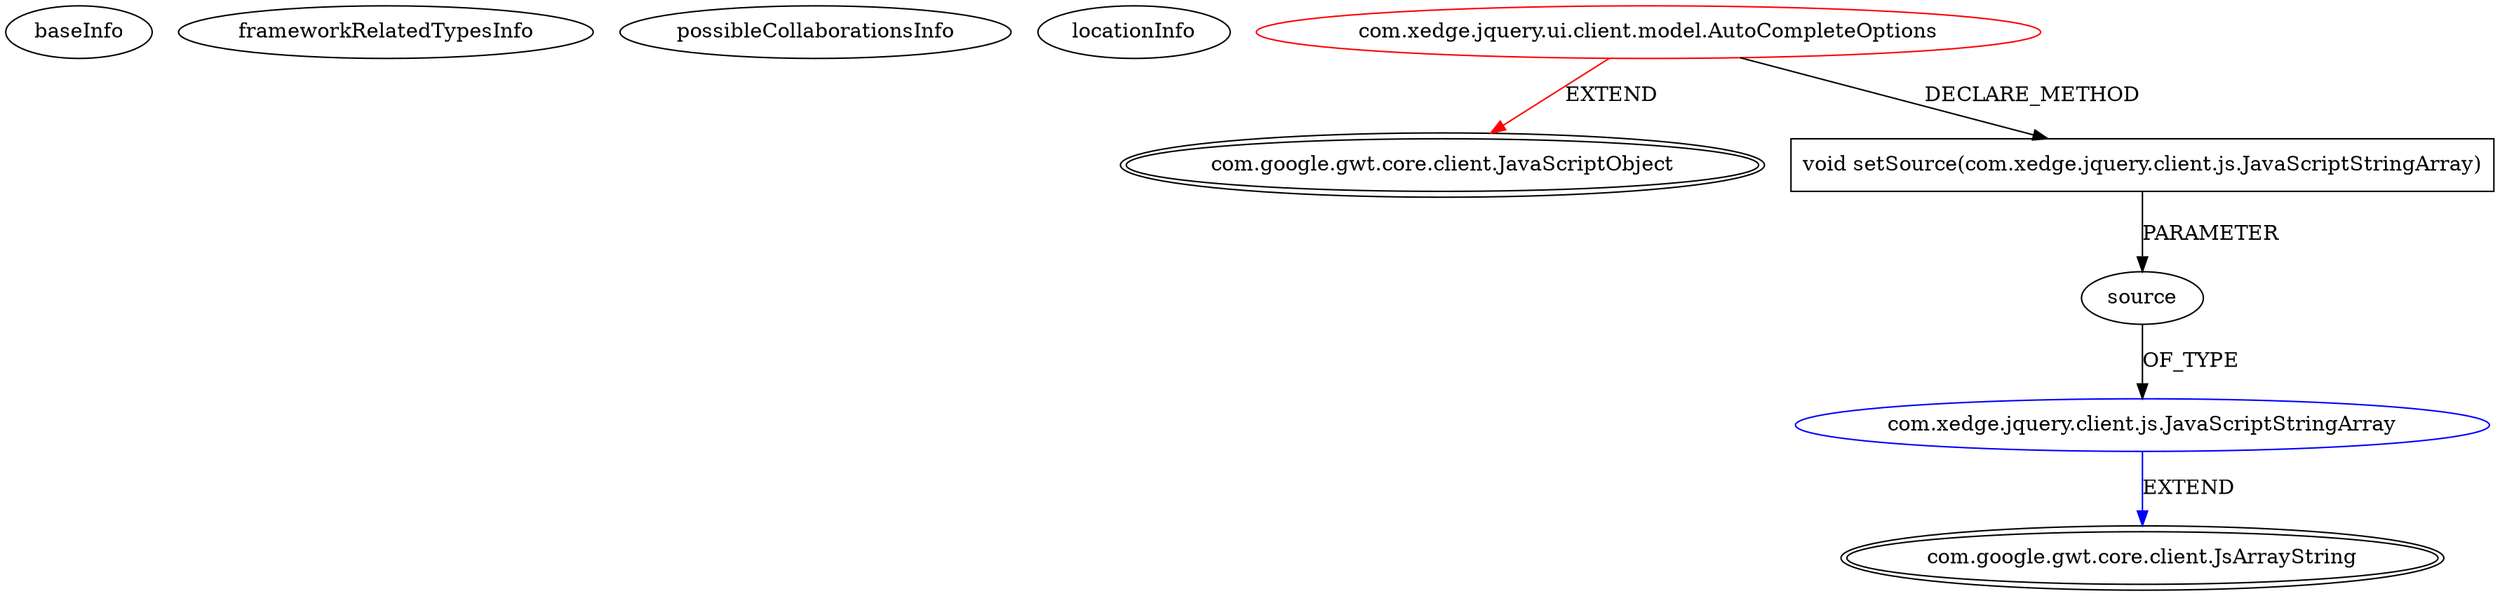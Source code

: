digraph {
baseInfo[graphId=994,category="extension_graph",isAnonymous=false,possibleRelation=true]
frameworkRelatedTypesInfo[0="com.google.gwt.core.client.JavaScriptObject"]
possibleCollaborationsInfo[0="994~CLIENT_METHOD_DECLARATION-PARAMETER_DECLARATION-~com.google.gwt.core.client.JavaScriptObject ~com.google.gwt.core.client.JsArrayString ~false~false"]
locationInfo[projectName="brychcy-gwt-jquery",filePath="/brychcy-gwt-jquery/gwt-jquery-master/src/com/xedge/jquery/ui/client/model/AutoCompleteOptions.java",contextSignature="AutoCompleteOptions",graphId="994"]
0[label="com.xedge.jquery.ui.client.model.AutoCompleteOptions",vertexType="ROOT_CLIENT_CLASS_DECLARATION",isFrameworkType=false,color=red]
1[label="com.google.gwt.core.client.JavaScriptObject",vertexType="FRAMEWORK_CLASS_TYPE",isFrameworkType=true,peripheries=2]
7[label="void setSource(com.xedge.jquery.client.js.JavaScriptStringArray)",vertexType="CLIENT_METHOD_DECLARATION",isFrameworkType=false,shape=box]
8[label="source",vertexType="PARAMETER_DECLARATION",isFrameworkType=false]
9[label="com.xedge.jquery.client.js.JavaScriptStringArray",vertexType="REFERENCE_CLIENT_CLASS_DECLARATION",isFrameworkType=false,color=blue]
10[label="com.google.gwt.core.client.JsArrayString",vertexType="FRAMEWORK_CLASS_TYPE",isFrameworkType=true,peripheries=2]
0->1[label="EXTEND",color=red]
0->7[label="DECLARE_METHOD"]
9->10[label="EXTEND",color=blue]
8->9[label="OF_TYPE"]
7->8[label="PARAMETER"]
}
